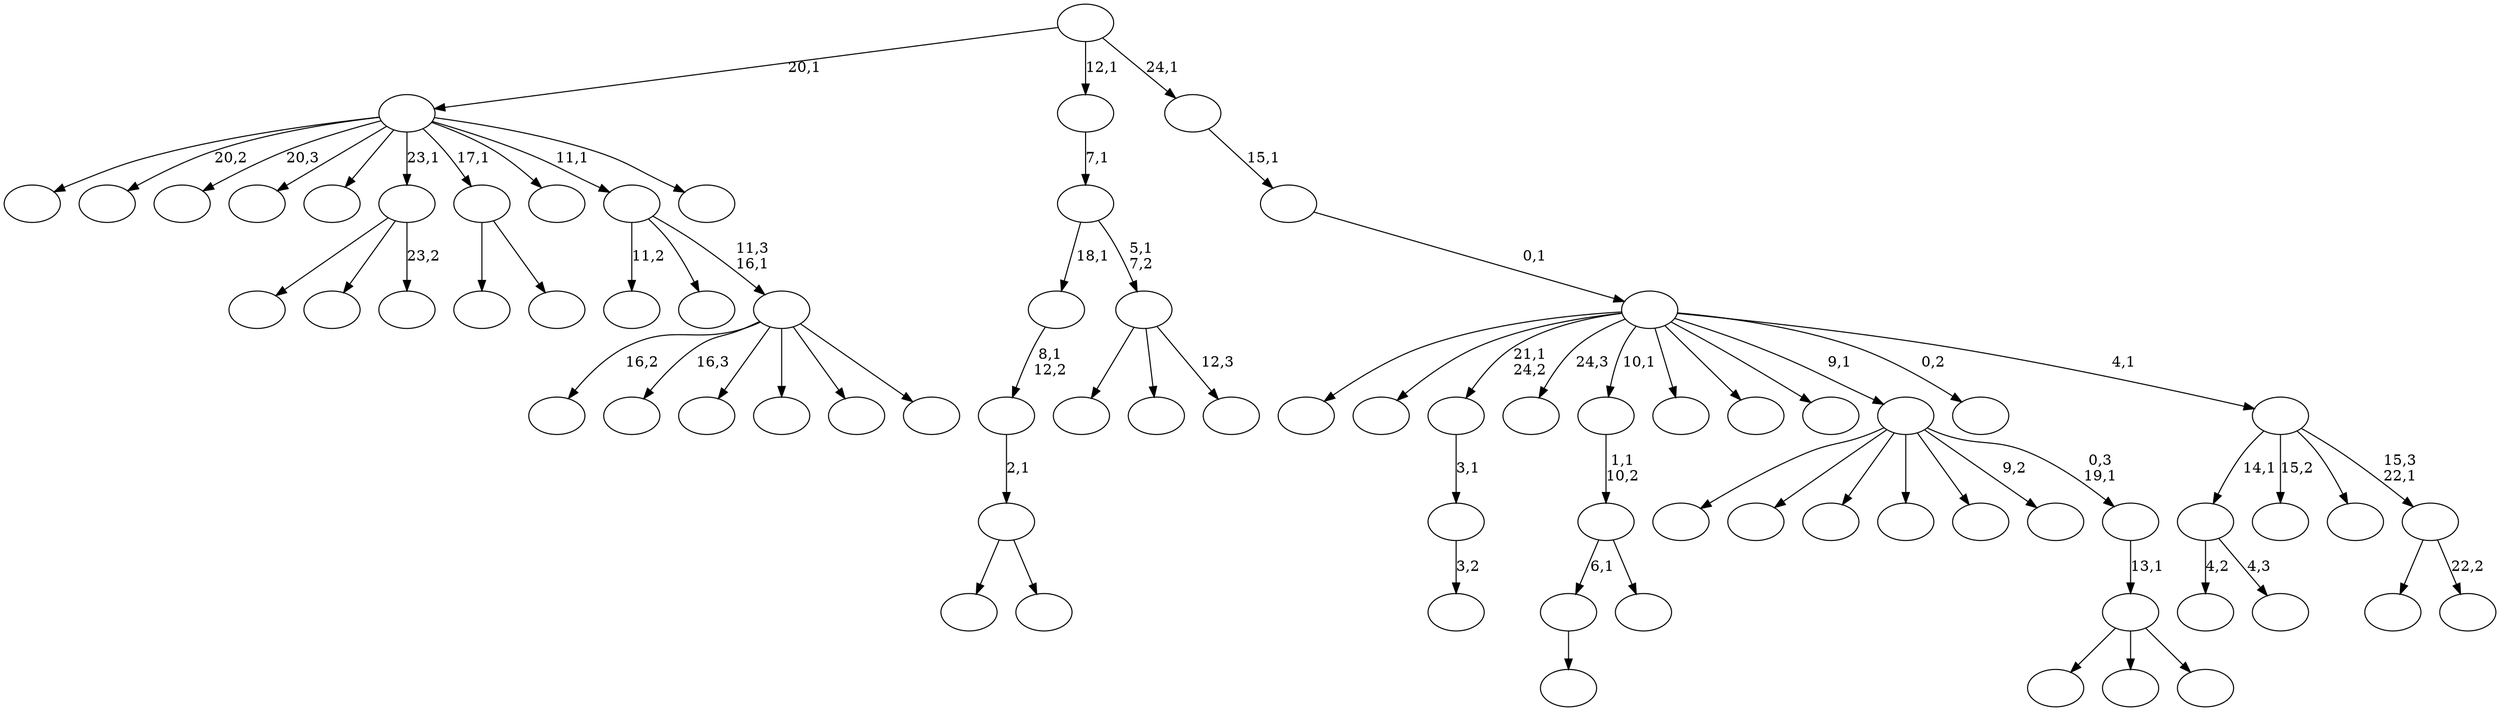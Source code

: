 digraph T {
	75 [label=""]
	74 [label=""]
	73 [label=""]
	72 [label=""]
	71 [label=""]
	70 [label=""]
	69 [label=""]
	68 [label=""]
	67 [label=""]
	66 [label=""]
	65 [label=""]
	64 [label=""]
	63 [label=""]
	62 [label=""]
	61 [label=""]
	60 [label=""]
	59 [label=""]
	58 [label=""]
	57 [label=""]
	56 [label=""]
	55 [label=""]
	54 [label=""]
	53 [label=""]
	52 [label=""]
	51 [label=""]
	50 [label=""]
	49 [label=""]
	48 [label=""]
	47 [label=""]
	46 [label=""]
	45 [label=""]
	44 [label=""]
	43 [label=""]
	42 [label=""]
	41 [label=""]
	40 [label=""]
	39 [label=""]
	38 [label=""]
	37 [label=""]
	36 [label=""]
	35 [label=""]
	34 [label=""]
	33 [label=""]
	32 [label=""]
	31 [label=""]
	30 [label=""]
	29 [label=""]
	28 [label=""]
	27 [label=""]
	26 [label=""]
	25 [label=""]
	24 [label=""]
	23 [label=""]
	22 [label=""]
	21 [label=""]
	20 [label=""]
	19 [label=""]
	18 [label=""]
	17 [label=""]
	16 [label=""]
	15 [label=""]
	14 [label=""]
	13 [label=""]
	12 [label=""]
	11 [label=""]
	10 [label=""]
	9 [label=""]
	8 [label=""]
	7 [label=""]
	6 [label=""]
	5 [label=""]
	4 [label=""]
	3 [label=""]
	2 [label=""]
	1 [label=""]
	0 [label=""]
	66 -> 67 [label="3,2"]
	65 -> 66 [label="3,1"]
	59 -> 60 [label=""]
	57 -> 69 [label="4,2"]
	57 -> 58 [label="4,3"]
	43 -> 64 [label=""]
	43 -> 56 [label=""]
	43 -> 44 [label="23,2"]
	39 -> 59 [label="6,1"]
	39 -> 40 [label=""]
	38 -> 39 [label="1,1\n10,2"]
	35 -> 45 [label=""]
	35 -> 36 [label=""]
	23 -> 72 [label=""]
	23 -> 24 [label=""]
	22 -> 23 [label="2,1"]
	21 -> 22 [label="8,1\n12,2"]
	19 -> 68 [label="16,2"]
	19 -> 62 [label="16,3"]
	19 -> 34 [label=""]
	19 -> 29 [label=""]
	19 -> 25 [label=""]
	19 -> 20 [label=""]
	18 -> 48 [label="11,2"]
	18 -> 27 [label=""]
	18 -> 19 [label="11,3\n16,1"]
	16 -> 70 [label=""]
	16 -> 30 [label=""]
	16 -> 17 [label=""]
	15 -> 16 [label="13,1"]
	14 -> 73 [label=""]
	14 -> 55 [label=""]
	14 -> 46 [label=""]
	14 -> 42 [label=""]
	14 -> 31 [label=""]
	14 -> 28 [label="9,2"]
	14 -> 15 [label="0,3\n19,1"]
	11 -> 75 [label=""]
	11 -> 63 [label="20,2"]
	11 -> 61 [label="20,3"]
	11 -> 52 [label=""]
	11 -> 50 [label=""]
	11 -> 43 [label="23,1"]
	11 -> 35 [label="17,1"]
	11 -> 33 [label=""]
	11 -> 18 [label="11,1"]
	11 -> 12 [label=""]
	9 -> 51 [label=""]
	9 -> 41 [label=""]
	9 -> 10 [label="12,3"]
	8 -> 21 [label="18,1"]
	8 -> 9 [label="5,1\n7,2"]
	7 -> 8 [label="7,1"]
	5 -> 49 [label=""]
	5 -> 6 [label="22,2"]
	4 -> 57 [label="14,1"]
	4 -> 54 [label="15,2"]
	4 -> 47 [label=""]
	4 -> 5 [label="15,3\n22,1"]
	3 -> 74 [label=""]
	3 -> 71 [label=""]
	3 -> 65 [label="21,1\n24,2"]
	3 -> 53 [label="24,3"]
	3 -> 38 [label="10,1"]
	3 -> 37 [label=""]
	3 -> 32 [label=""]
	3 -> 26 [label=""]
	3 -> 14 [label="9,1"]
	3 -> 13 [label="0,2"]
	3 -> 4 [label="4,1"]
	2 -> 3 [label="0,1"]
	1 -> 2 [label="15,1"]
	0 -> 11 [label="20,1"]
	0 -> 7 [label="12,1"]
	0 -> 1 [label="24,1"]
}
